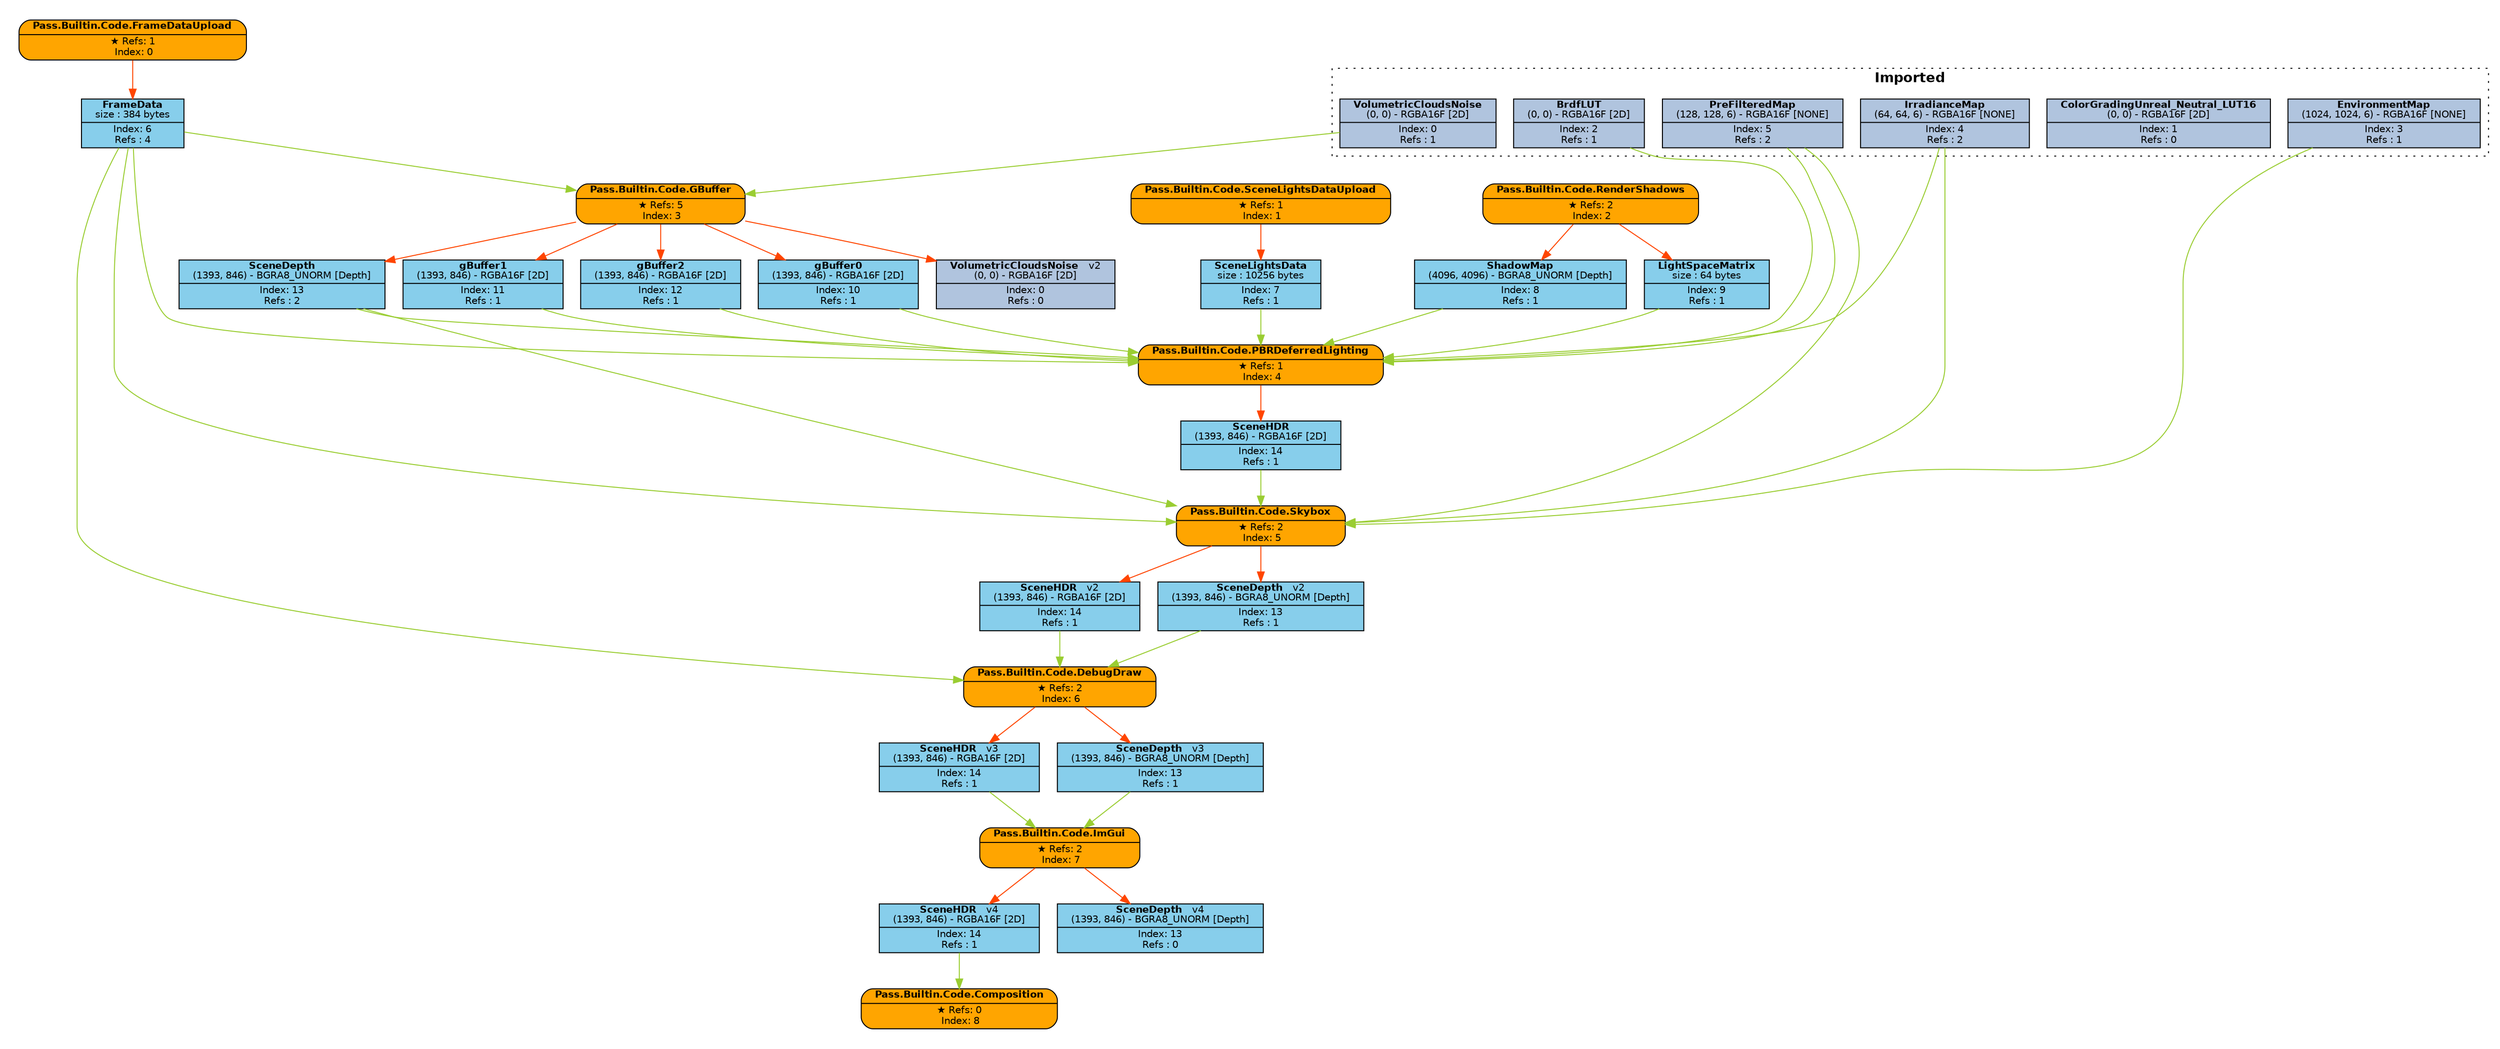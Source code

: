 digraph FrameGraph {
graph [style=invis, rankdir="TB" ordering=out, splines=spline]
node [shape=record, fontname="helvetica", fontsize=10, margin="0.2,0.03"]

P0 [label=<{ {<B>Pass.Builtin.Code.FrameDataUpload</B>} | {&#x2605; Refs: 1<BR/> Index: 0} }> style="rounded,filled", fillcolor=orange]
P1 [label=<{ {<B>Pass.Builtin.Code.SceneLightsDataUpload</B>} | {&#x2605; Refs: 1<BR/> Index: 1} }> style="rounded,filled", fillcolor=orange]
P2 [label=<{ {<B>Pass.Builtin.Code.RenderShadows</B>} | {&#x2605; Refs: 2<BR/> Index: 2} }> style="rounded,filled", fillcolor=orange]
P3 [label=<{ {<B>Pass.Builtin.Code.GBuffer</B>} | {&#x2605; Refs: 5<BR/> Index: 3} }> style="rounded,filled", fillcolor=orange]
P4 [label=<{ {<B>Pass.Builtin.Code.PBRDeferredLighting</B>} | {&#x2605; Refs: 1<BR/> Index: 4} }> style="rounded,filled", fillcolor=orange]
P5 [label=<{ {<B>Pass.Builtin.Code.Skybox</B>} | {&#x2605; Refs: 2<BR/> Index: 5} }> style="rounded,filled", fillcolor=orange]
P6 [label=<{ {<B>Pass.Builtin.Code.DebugDraw</B>} | {&#x2605; Refs: 2<BR/> Index: 6} }> style="rounded,filled", fillcolor=orange]
P7 [label=<{ {<B>Pass.Builtin.Code.ImGui</B>} | {&#x2605; Refs: 2<BR/> Index: 7} }> style="rounded,filled", fillcolor=orange]
P8 [label=<{ {<B>Pass.Builtin.Code.Composition</B>} | {&#x2605; Refs: 0<BR/> Index: 8} }> style="rounded,filled", fillcolor=orange]

R0_1 [label=<{ {<B>VolumetricCloudsNoise</B><BR/>(0, 0) - RGBA16F [2D]} | {Index: 0<BR/>Refs : 1} }> style=filled, fillcolor=lightsteelblue]
R1_1 [label=<{ {<B>ColorGradingUnreal_Neutral_LUT16</B><BR/>(0, 0) - RGBA16F [2D]} | {Index: 1<BR/>Refs : 0} }> style=filled, fillcolor=lightsteelblue]
R2_1 [label=<{ {<B>BrdfLUT</B><BR/>(0, 0) - RGBA16F [2D]} | {Index: 2<BR/>Refs : 1} }> style=filled, fillcolor=lightsteelblue]
R3_1 [label=<{ {<B>EnvironmentMap</B><BR/>(1024, 1024, 6) - RGBA16F [NONE]} | {Index: 3<BR/>Refs : 1} }> style=filled, fillcolor=lightsteelblue]
R4_1 [label=<{ {<B>IrradianceMap</B><BR/>(64, 64, 6) - RGBA16F [NONE]} | {Index: 4<BR/>Refs : 2} }> style=filled, fillcolor=lightsteelblue]
R5_1 [label=<{ {<B>PreFilteredMap</B><BR/>(128, 128, 6) - RGBA16F [NONE]} | {Index: 5<BR/>Refs : 2} }> style=filled, fillcolor=lightsteelblue]
R6_1 [label=<{ {<B>FrameData</B><BR/>size : 384 bytes} | {Index: 6<BR/>Refs : 4} }> style=filled, fillcolor=skyblue]
R7_1 [label=<{ {<B>SceneLightsData</B><BR/>size : 10256 bytes} | {Index: 7<BR/>Refs : 1} }> style=filled, fillcolor=skyblue]
R8_1 [label=<{ {<B>ShadowMap</B><BR/>(4096, 4096) - BGRA8_UNORM [Depth]} | {Index: 8<BR/>Refs : 1} }> style=filled, fillcolor=skyblue]
R9_1 [label=<{ {<B>LightSpaceMatrix</B><BR/>size : 64 bytes} | {Index: 9<BR/>Refs : 1} }> style=filled, fillcolor=skyblue]
R10_1 [label=<{ {<B>gBuffer0</B><BR/>(1393, 846) - RGBA16F [2D]} | {Index: 10<BR/>Refs : 1} }> style=filled, fillcolor=skyblue]
R11_1 [label=<{ {<B>gBuffer1</B><BR/>(1393, 846) - RGBA16F [2D]} | {Index: 11<BR/>Refs : 1} }> style=filled, fillcolor=skyblue]
R12_1 [label=<{ {<B>gBuffer2</B><BR/>(1393, 846) - RGBA16F [2D]} | {Index: 12<BR/>Refs : 1} }> style=filled, fillcolor=skyblue]
R13_1 [label=<{ {<B>SceneDepth</B><BR/>(1393, 846) - BGRA8_UNORM [Depth]} | {Index: 13<BR/>Refs : 2} }> style=filled, fillcolor=skyblue]
R0_2 [label=<{ {<B>VolumetricCloudsNoise</B>   <FONT>v2</FONT><BR/>(0, 0) - RGBA16F [2D]} | {Index: 0<BR/>Refs : 0} }> style=filled, fillcolor=lightsteelblue]
R14_1 [label=<{ {<B>SceneHDR</B><BR/>(1393, 846) - RGBA16F [2D]} | {Index: 14<BR/>Refs : 1} }> style=filled, fillcolor=skyblue]
R14_2 [label=<{ {<B>SceneHDR</B>   <FONT>v2</FONT><BR/>(1393, 846) - RGBA16F [2D]} | {Index: 14<BR/>Refs : 1} }> style=filled, fillcolor=skyblue]
R13_2 [label=<{ {<B>SceneDepth</B>   <FONT>v2</FONT><BR/>(1393, 846) - BGRA8_UNORM [Depth]} | {Index: 13<BR/>Refs : 1} }> style=filled, fillcolor=skyblue]
R14_3 [label=<{ {<B>SceneHDR</B>   <FONT>v3</FONT><BR/>(1393, 846) - RGBA16F [2D]} | {Index: 14<BR/>Refs : 1} }> style=filled, fillcolor=skyblue]
R13_3 [label=<{ {<B>SceneDepth</B>   <FONT>v3</FONT><BR/>(1393, 846) - BGRA8_UNORM [Depth]} | {Index: 13<BR/>Refs : 1} }> style=filled, fillcolor=skyblue]
R14_4 [label=<{ {<B>SceneHDR</B>   <FONT>v4</FONT><BR/>(1393, 846) - RGBA16F [2D]} | {Index: 14<BR/>Refs : 1} }> style=filled, fillcolor=skyblue]
R13_4 [label=<{ {<B>SceneDepth</B>   <FONT>v4</FONT><BR/>(1393, 846) - BGRA8_UNORM [Depth]} | {Index: 13<BR/>Refs : 0} }> style=filled, fillcolor=skyblue]

P0 -> { R6_1 } [color=orangered]
P1 -> { R7_1 } [color=orangered]
P2 -> { R8_1 R9_1 } [color=orangered]
P3 -> { R10_1 R11_1 R12_1 R0_2 R13_1 } [color=orangered]
P4 -> { R14_1 } [color=orangered]
P5 -> { R14_2 R13_2 } [color=orangered]
P6 -> { R14_3 R13_3 } [color=orangered]
P7 -> { R14_4 R13_4 } [color=orangered]
P8 -> { } [color=orangered]

R0_1 -> { P3 } [color=olivedrab3]
R1_1 -> { } [color=olivedrab3]
R2_1 -> { P4 } [color=olivedrab3]
R3_1 -> { P5 } [color=olivedrab3]
R4_1 -> { P4 P5 } [color=olivedrab3]
R5_1 -> { P4 P5 } [color=olivedrab3]
R6_1 -> { P3 P4 P5 P6 } [color=olivedrab3]
R7_1 -> { P4 } [color=olivedrab3]
R8_1 -> { P4 } [color=olivedrab3]
R9_1 -> { P4 } [color=olivedrab3]
R10_1 -> { P4 } [color=olivedrab3]
R11_1 -> { P4 } [color=olivedrab3]
R12_1 -> { P4 } [color=olivedrab3]
R13_1 -> { P4 P5 } [color=olivedrab3]
R0_2 -> { } [color=olivedrab3]
R14_1 -> { P5 } [color=olivedrab3]
R14_2 -> { P6 } [color=olivedrab3]
R13_2 -> { P6 } [color=olivedrab3]
R14_3 -> { P7 } [color=olivedrab3]
R13_3 -> { P7 } [color=olivedrab3]
R14_4 -> { P8 } [color=olivedrab3]
R13_4 -> { } [color=olivedrab3]

subgraph cluster_0 {
P0 R6_1 
}
subgraph cluster_1 {
P1 R7_1 
}
subgraph cluster_2 {
P2 R8_1 R9_1 
}
subgraph cluster_3 {
P3 R10_1 R11_1 R12_1 R13_1 
}
subgraph cluster_4 {
P4 R14_1 
}
subgraph cluster_5 {
P5 
}
subgraph cluster_6 {
P6 
}
subgraph cluster_7 {
P7 
}
subgraph cluster_8 {
P8 
}

subgraph cluster_imported_resources {
graph [style=dotted, fontname="helvetica", label=< <B>Imported</B> >]
R0_1 R1_1 R2_1 R3_1 R4_1 R5_1 
}

}